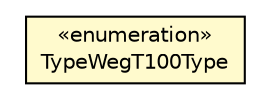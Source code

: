 #!/usr/local/bin/dot
#
# Class diagram 
# Generated by UMLGraph version R5_6-24-gf6e263 (http://www.umlgraph.org/)
#

digraph G {
	edge [fontname="Helvetica",fontsize=10,labelfontname="Helvetica",labelfontsize=10];
	node [fontname="Helvetica",fontsize=10,shape=plaintext];
	nodesep=0.25;
	ranksep=0.5;
	// nl.b3p.topnl.top100nl.TypeWegT100Type
	c47175 [label=<<table title="nl.b3p.topnl.top100nl.TypeWegT100Type" border="0" cellborder="1" cellspacing="0" cellpadding="2" port="p" bgcolor="lemonChiffon" href="./TypeWegT100Type.html">
		<tr><td><table border="0" cellspacing="0" cellpadding="1">
<tr><td align="center" balign="center"> &#171;enumeration&#187; </td></tr>
<tr><td align="center" balign="center"> TypeWegT100Type </td></tr>
		</table></td></tr>
		</table>>, URL="./TypeWegT100Type.html", fontname="Helvetica", fontcolor="black", fontsize=10.0];
}

